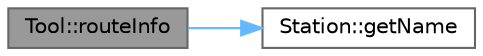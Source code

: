 digraph "Tool::routeInfo"
{
 // LATEX_PDF_SIZE
  bgcolor="transparent";
  edge [fontname=Helvetica,fontsize=10,labelfontname=Helvetica,labelfontsize=10];
  node [fontname=Helvetica,fontsize=10,shape=box,height=0.2,width=0.4];
  rankdir="LR";
  Node1 [label="Tool::routeInfo",height=0.2,width=0.4,color="gray40", fillcolor="grey60", style="filled", fontcolor="black",tooltip=" "];
  Node1 -> Node2 [color="steelblue1",style="solid"];
  Node2 [label="Station::getName",height=0.2,width=0.4,color="grey40", fillcolor="white", style="filled",URL="$class_station.html#ac823ae175ec0e2baff462ed9612c7bae",tooltip=" "];
}

